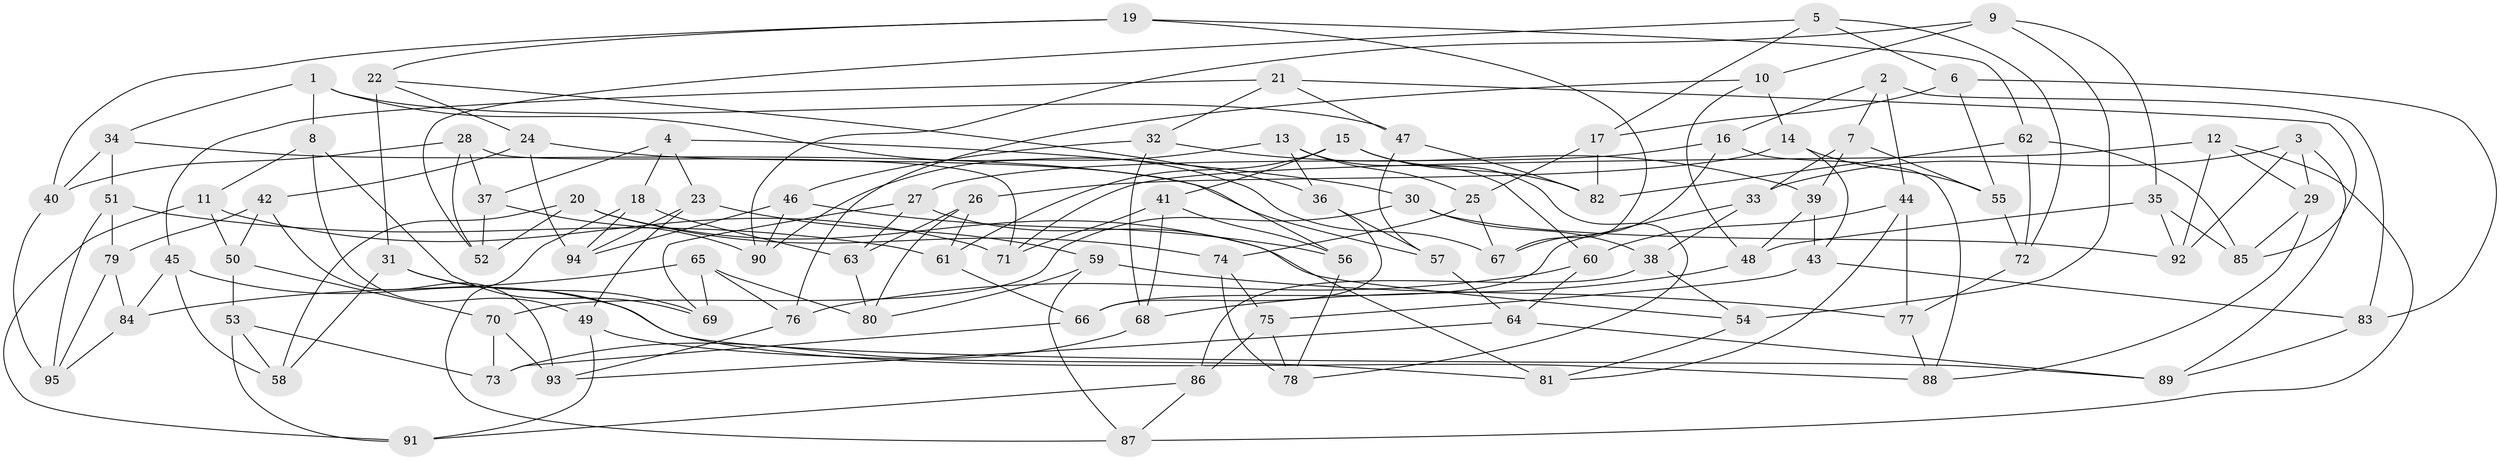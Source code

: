 // Generated by graph-tools (version 1.1) at 2025/38/03/09/25 02:38:01]
// undirected, 95 vertices, 190 edges
graph export_dot {
graph [start="1"]
  node [color=gray90,style=filled];
  1;
  2;
  3;
  4;
  5;
  6;
  7;
  8;
  9;
  10;
  11;
  12;
  13;
  14;
  15;
  16;
  17;
  18;
  19;
  20;
  21;
  22;
  23;
  24;
  25;
  26;
  27;
  28;
  29;
  30;
  31;
  32;
  33;
  34;
  35;
  36;
  37;
  38;
  39;
  40;
  41;
  42;
  43;
  44;
  45;
  46;
  47;
  48;
  49;
  50;
  51;
  52;
  53;
  54;
  55;
  56;
  57;
  58;
  59;
  60;
  61;
  62;
  63;
  64;
  65;
  66;
  67;
  68;
  69;
  70;
  71;
  72;
  73;
  74;
  75;
  76;
  77;
  78;
  79;
  80;
  81;
  82;
  83;
  84;
  85;
  86;
  87;
  88;
  89;
  90;
  91;
  92;
  93;
  94;
  95;
  1 -- 67;
  1 -- 34;
  1 -- 47;
  1 -- 8;
  2 -- 83;
  2 -- 44;
  2 -- 16;
  2 -- 7;
  3 -- 29;
  3 -- 33;
  3 -- 92;
  3 -- 89;
  4 -- 23;
  4 -- 30;
  4 -- 37;
  4 -- 18;
  5 -- 6;
  5 -- 72;
  5 -- 52;
  5 -- 17;
  6 -- 55;
  6 -- 17;
  6 -- 83;
  7 -- 55;
  7 -- 33;
  7 -- 39;
  8 -- 49;
  8 -- 11;
  8 -- 69;
  9 -- 10;
  9 -- 35;
  9 -- 90;
  9 -- 54;
  10 -- 14;
  10 -- 48;
  10 -- 76;
  11 -- 71;
  11 -- 50;
  11 -- 91;
  12 -- 92;
  12 -- 87;
  12 -- 71;
  12 -- 29;
  13 -- 60;
  13 -- 36;
  13 -- 90;
  13 -- 25;
  14 -- 43;
  14 -- 55;
  14 -- 26;
  15 -- 41;
  15 -- 82;
  15 -- 78;
  15 -- 61;
  16 -- 88;
  16 -- 27;
  16 -- 67;
  17 -- 82;
  17 -- 25;
  18 -- 94;
  18 -- 63;
  18 -- 87;
  19 -- 40;
  19 -- 62;
  19 -- 22;
  19 -- 67;
  20 -- 54;
  20 -- 52;
  20 -- 58;
  20 -- 74;
  21 -- 85;
  21 -- 47;
  21 -- 32;
  21 -- 45;
  22 -- 31;
  22 -- 36;
  22 -- 24;
  23 -- 59;
  23 -- 94;
  23 -- 49;
  24 -- 94;
  24 -- 42;
  24 -- 56;
  25 -- 67;
  25 -- 74;
  26 -- 80;
  26 -- 61;
  26 -- 63;
  27 -- 69;
  27 -- 81;
  27 -- 63;
  28 -- 71;
  28 -- 40;
  28 -- 37;
  28 -- 52;
  29 -- 85;
  29 -- 88;
  30 -- 38;
  30 -- 92;
  30 -- 70;
  31 -- 58;
  31 -- 88;
  31 -- 69;
  32 -- 46;
  32 -- 68;
  32 -- 39;
  33 -- 38;
  33 -- 66;
  34 -- 40;
  34 -- 57;
  34 -- 51;
  35 -- 92;
  35 -- 85;
  35 -- 48;
  36 -- 57;
  36 -- 66;
  37 -- 52;
  37 -- 90;
  38 -- 86;
  38 -- 54;
  39 -- 43;
  39 -- 48;
  40 -- 95;
  41 -- 71;
  41 -- 56;
  41 -- 68;
  42 -- 93;
  42 -- 50;
  42 -- 79;
  43 -- 75;
  43 -- 83;
  44 -- 81;
  44 -- 77;
  44 -- 60;
  45 -- 89;
  45 -- 84;
  45 -- 58;
  46 -- 90;
  46 -- 56;
  46 -- 94;
  47 -- 82;
  47 -- 57;
  48 -- 68;
  49 -- 91;
  49 -- 81;
  50 -- 53;
  50 -- 70;
  51 -- 61;
  51 -- 95;
  51 -- 79;
  53 -- 58;
  53 -- 91;
  53 -- 73;
  54 -- 81;
  55 -- 72;
  56 -- 78;
  57 -- 64;
  59 -- 80;
  59 -- 77;
  59 -- 87;
  60 -- 64;
  60 -- 76;
  61 -- 66;
  62 -- 72;
  62 -- 82;
  62 -- 85;
  63 -- 80;
  64 -- 93;
  64 -- 89;
  65 -- 80;
  65 -- 69;
  65 -- 76;
  65 -- 84;
  66 -- 73;
  68 -- 73;
  70 -- 73;
  70 -- 93;
  72 -- 77;
  74 -- 78;
  74 -- 75;
  75 -- 86;
  75 -- 78;
  76 -- 93;
  77 -- 88;
  79 -- 84;
  79 -- 95;
  83 -- 89;
  84 -- 95;
  86 -- 87;
  86 -- 91;
}
